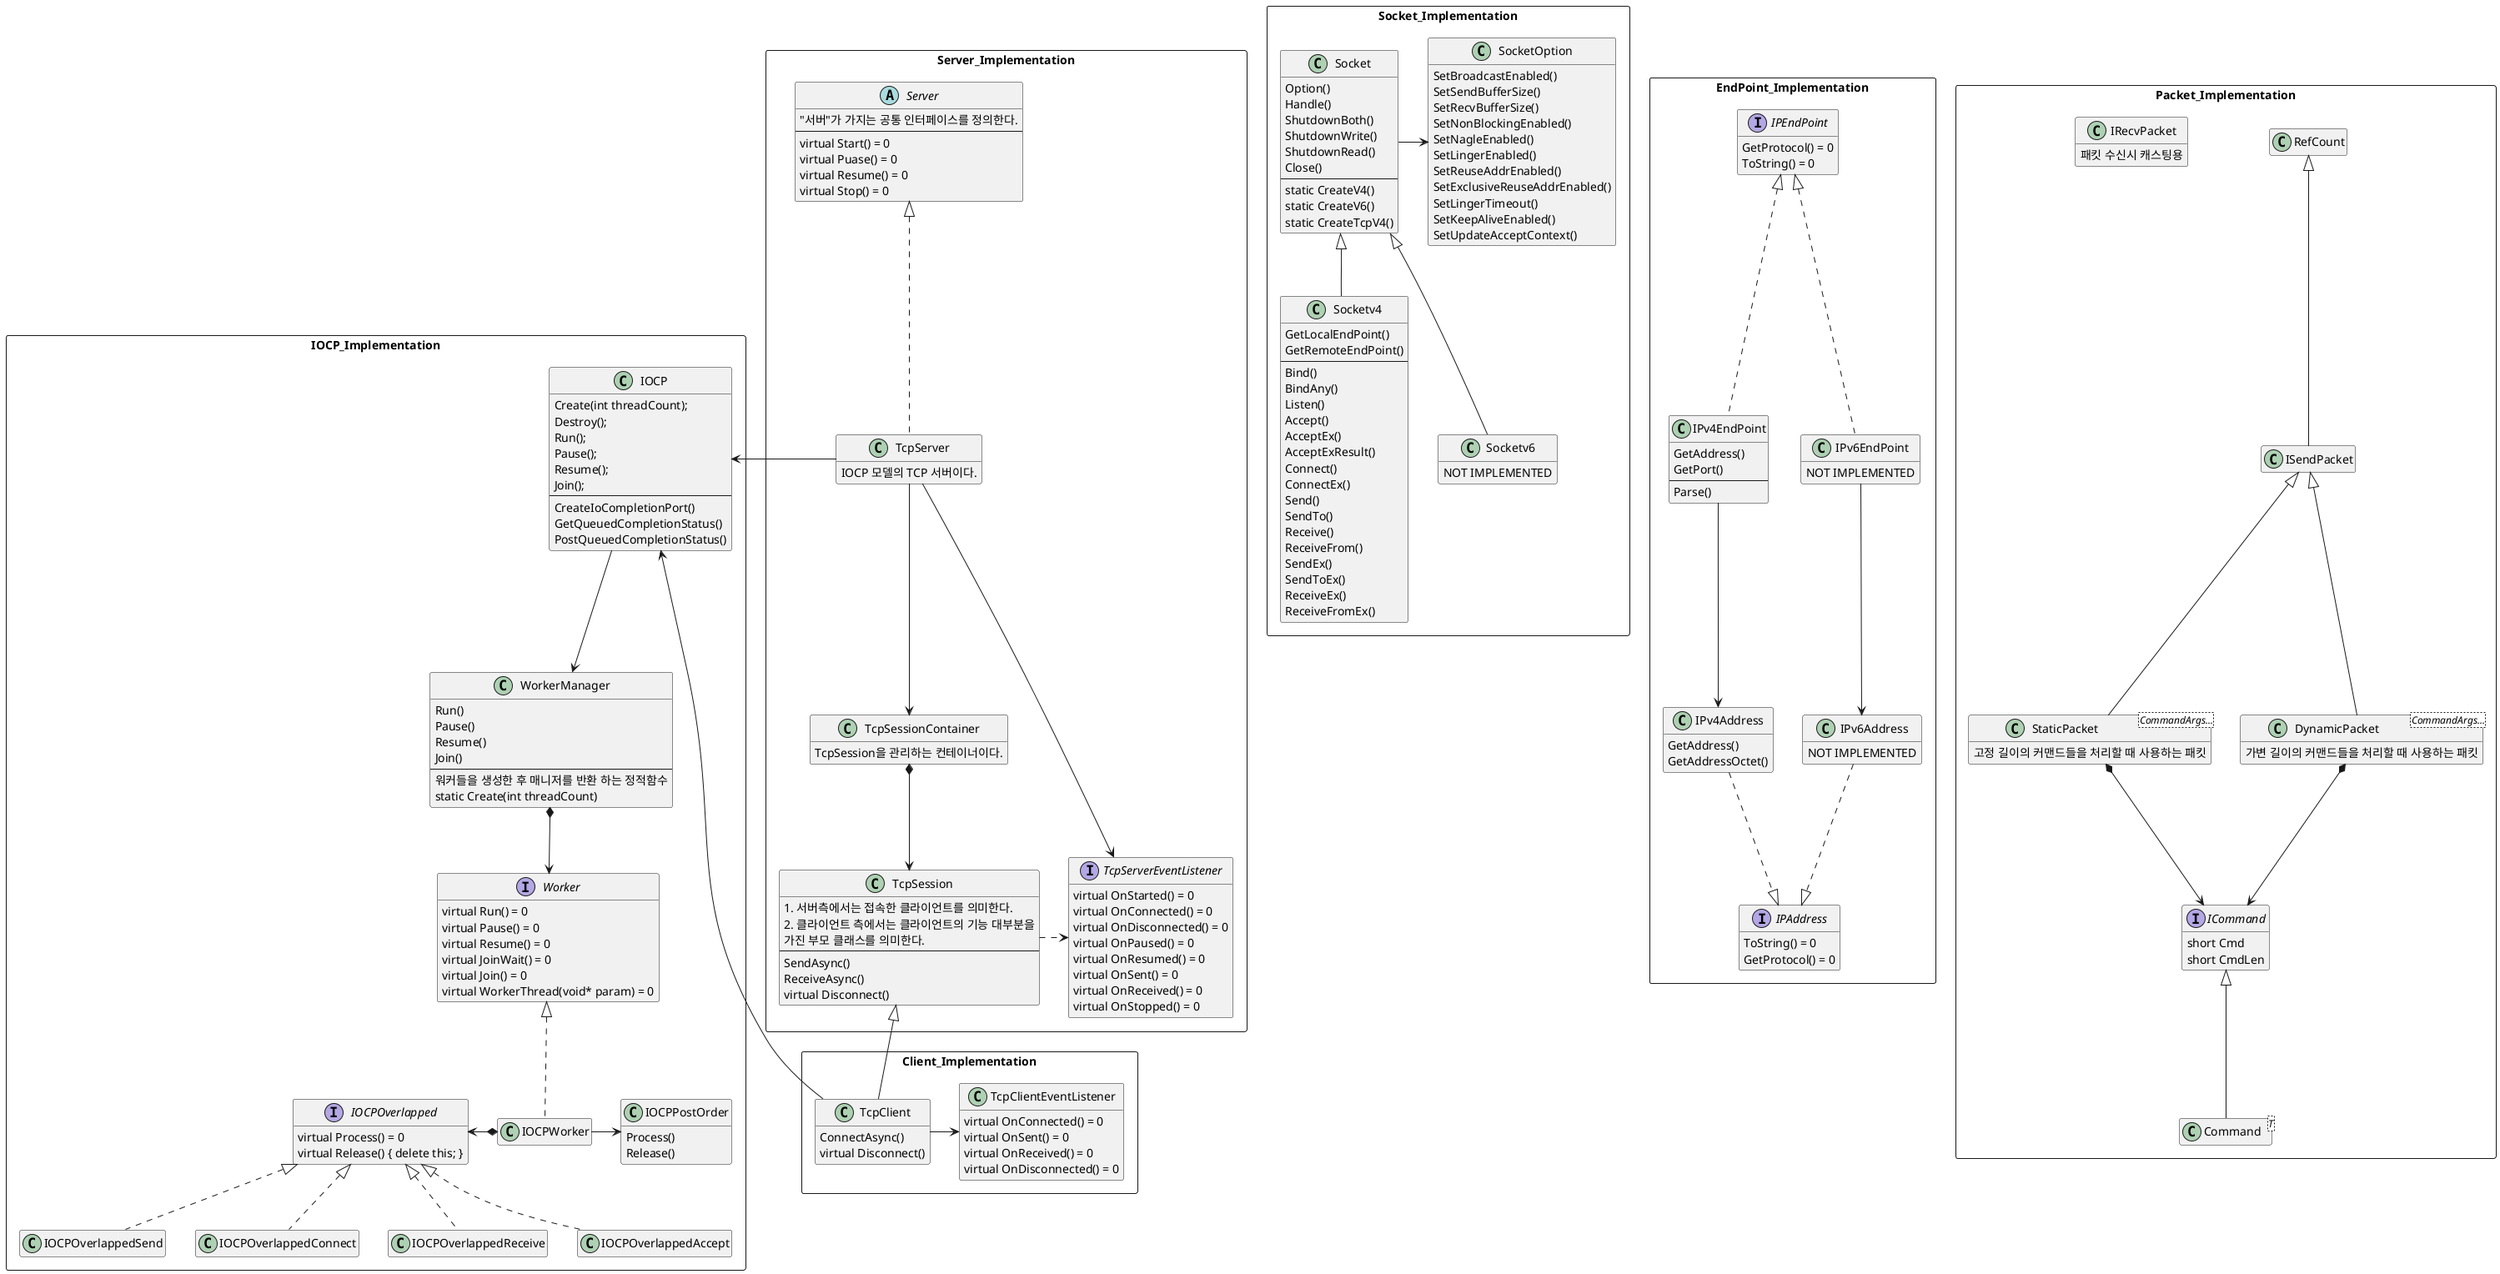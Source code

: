 @startuml NetworkStructure

hide empty methods
hide empty fields

rectangle EndPoint_Implementation {
    interface IPEndPoint {
        GetProtocol() = 0
        ToString() = 0
    }

    class IPv4EndPoint {
        GetAddress()
        GetPort()
        ---
        Parse()
    }
    class IPv6EndPoint {
        NOT IMPLEMENTED
    }

    interface IPAddress {
        ToString() = 0
        GetProtocol() = 0
    }
    class IPv4Address {
        GetAddress()
        GetAddressOctet()
    }
    class IPv6Address {
        NOT IMPLEMENTED
    }

    IPv4EndPoint .u.|> IPEndPoint
    IPv6EndPoint .u.|> IPEndPoint

    IPv4Address .d.|> IPAddress
    IPv6Address .d.|> IPAddress

    IPv4EndPoint -d-> IPv4Address
    IPv6EndPoint -d-> IPv6Address
}

rectangle Server_Implementation {
    abstract Server {
       "서버"가 가지는 공통 인터페이스를 정의한다.
       ---
       virtual Start() = 0
       virtual Puase() = 0
       virtual Resume() = 0
       virtual Stop() = 0
    }
    class TcpServer {
        IOCP 모델의 TCP 서버이다.
    }

    class TcpSession {
        1. 서버측에서는 접속한 클라이언트를 의미한다.
        2. 클라이언트 측에서는 클라이언트의 기능 대부분을
        가진 부모 클래스를 의미한다.
        ---
        SendAsync()
        ReceiveAsync()
        virtual Disconnect()
    }

    class TcpSessionContainer {
        TcpSession을 관리하는 컨테이너이다.
    }

    interface TcpServerEventListener {
        virtual OnStarted() = 0
        virtual OnConnected() = 0
        virtual OnDisconnected() = 0
        virtual OnPaused() = 0
        virtual OnResumed() = 0
        virtual OnSent() = 0
        virtual OnReceived() = 0
        virtual OnStopped() = 0
    }

    TcpServer .u.|> Server
    TcpServer --> TcpSessionContainer
    TcpSessionContainer *--> TcpSession
    TcpServer -r-> TcpServerEventListener
    TcpSession .r.> TcpServerEventListener
}

rectangle Client_Implementation {
    class TcpClient {
        ConnectAsync()
        virtual Disconnect()
    }
    class TcpClientEventListener {
        virtual OnConnected() = 0
        virtual OnSent() = 0
        virtual OnReceived() = 0
        virtual OnDisconnected() = 0
    }

    TcpClient -r-> TcpClientEventListener
}

rectangle IOCP_Implementation {
    class IOCP {
        Create(int threadCount);
        Destroy();
        Run();
        Pause();
        Resume();
        Join();
        ---
        CreateIoCompletionPort()
        GetQueuedCompletionStatus()
        PostQueuedCompletionStatus()
    }

    class WorkerManager {
        Run()
        Pause()
        Resume()
        Join()
        ---
        워커들을 생성한 후 매니저를 반환 하는 정적함수
        static Create(int threadCount)
    }

    interface Worker {
        virtual Run() = 0
        virtual Pause() = 0
        virtual Resume() = 0
        virtual JoinWait() = 0
        virtual Join() = 0
        virtual WorkerThread(void* param) = 0
    }
    class IOCPWorker
    class IOCPPostOrder {
        Process()
        Release()
    }

    interface IOCPOverlapped {
        virtual Process() = 0
        virtual Release() { delete this; }
    }

    IOCP --> WorkerManager
    IOCPWorker .u.|> Worker
    WorkerManager *--> Worker

    IOCPWorker *-l-> IOCPOverlapped
    IOCPWorker -r-> IOCPPostOrder

    IOCPOverlappedSend .u.|> IOCPOverlapped
    IOCPOverlappedConnect .u.|> IOCPOverlapped
    IOCPOverlappedReceive .u.|> IOCPOverlapped
    IOCPOverlappedAccept .u.|> IOCPOverlapped
}

rectangle Socket_Implementation {
    class Socket {
        Option()
        Handle()
        ShutdownBoth()
        ShutdownWrite()
        ShutdownRead()
        Close()
        ---
        static CreateV4()
        static CreateV6()
        static CreateTcpV4()
    }
    class Socketv4 {
        GetLocalEndPoint()
        GetRemoteEndPoint()
        ---
        Bind()
        BindAny()
        Listen()
        Accept()
        AcceptEx()
        AcceptExResult()
        Connect()
        ConnectEx()
        Send()
        SendTo()
        Receive()
        ReceiveFrom()
        SendEx()
        SendToEx()
        ReceiveEx()
        ReceiveFromEx()
    }

    class Socketv6 {
        NOT IMPLEMENTED
    }

    class SocketOption {
         SetBroadcastEnabled()
         SetSendBufferSize()
         SetRecvBufferSize()
         SetNonBlockingEnabled()
         SetNagleEnabled()
         SetLingerEnabled()
         SetReuseAddrEnabled()
         SetExclusiveReuseAddrEnabled()
         SetLingerTimeout()
         SetKeepAliveEnabled()
         SetUpdateAcceptContext()
    }

    Socketv4 -u-|> Socket
    Socketv6 -u-|> Socket
    Socket -r-> SocketOption
}


rectangle Packet_Implementation {
    interface ICommand {
        short Cmd
        short CmdLen
    }

    class Command<T>

    class RefCount
    class ISendPacket {
    }
    class IRecvPacket {
        패킷 수신시 캐스팅용
    }
    class StaticPacket<CommandArgs...> {
        고정 길이의 커맨드들을 처리할 때 사용하는 패킷
    }

    class DynamicPacket<CommandArgs...> {
        가변 길이의 커맨드들을 처리할 때 사용하는 패킷
    }

    Command -u-|> ICommand
    ISendPacket -u-|> RefCount
    StaticPacket -u-|> ISendPacket
    DynamicPacket -u-|> ISendPacket
    DynamicPacket *-d-> ICommand
    StaticPacket *-d-> ICommand
}

TcpClient -u-|> TcpSession
TcpServer -l-> IOCP
TcpClient -r-> IOCP



@enduml